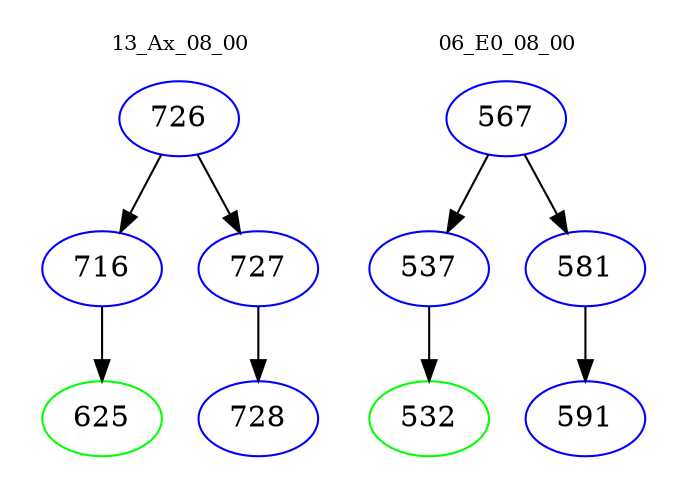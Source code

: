 digraph{
subgraph cluster_0 {
color = white
label = "13_Ax_08_00";
fontsize=10;
T0_726 [label="726", color="blue"]
T0_726 -> T0_716 [color="black"]
T0_716 [label="716", color="blue"]
T0_716 -> T0_625 [color="black"]
T0_625 [label="625", color="green"]
T0_726 -> T0_727 [color="black"]
T0_727 [label="727", color="blue"]
T0_727 -> T0_728 [color="black"]
T0_728 [label="728", color="blue"]
}
subgraph cluster_1 {
color = white
label = "06_E0_08_00";
fontsize=10;
T1_567 [label="567", color="blue"]
T1_567 -> T1_537 [color="black"]
T1_537 [label="537", color="blue"]
T1_537 -> T1_532 [color="black"]
T1_532 [label="532", color="green"]
T1_567 -> T1_581 [color="black"]
T1_581 [label="581", color="blue"]
T1_581 -> T1_591 [color="black"]
T1_591 [label="591", color="blue"]
}
}

